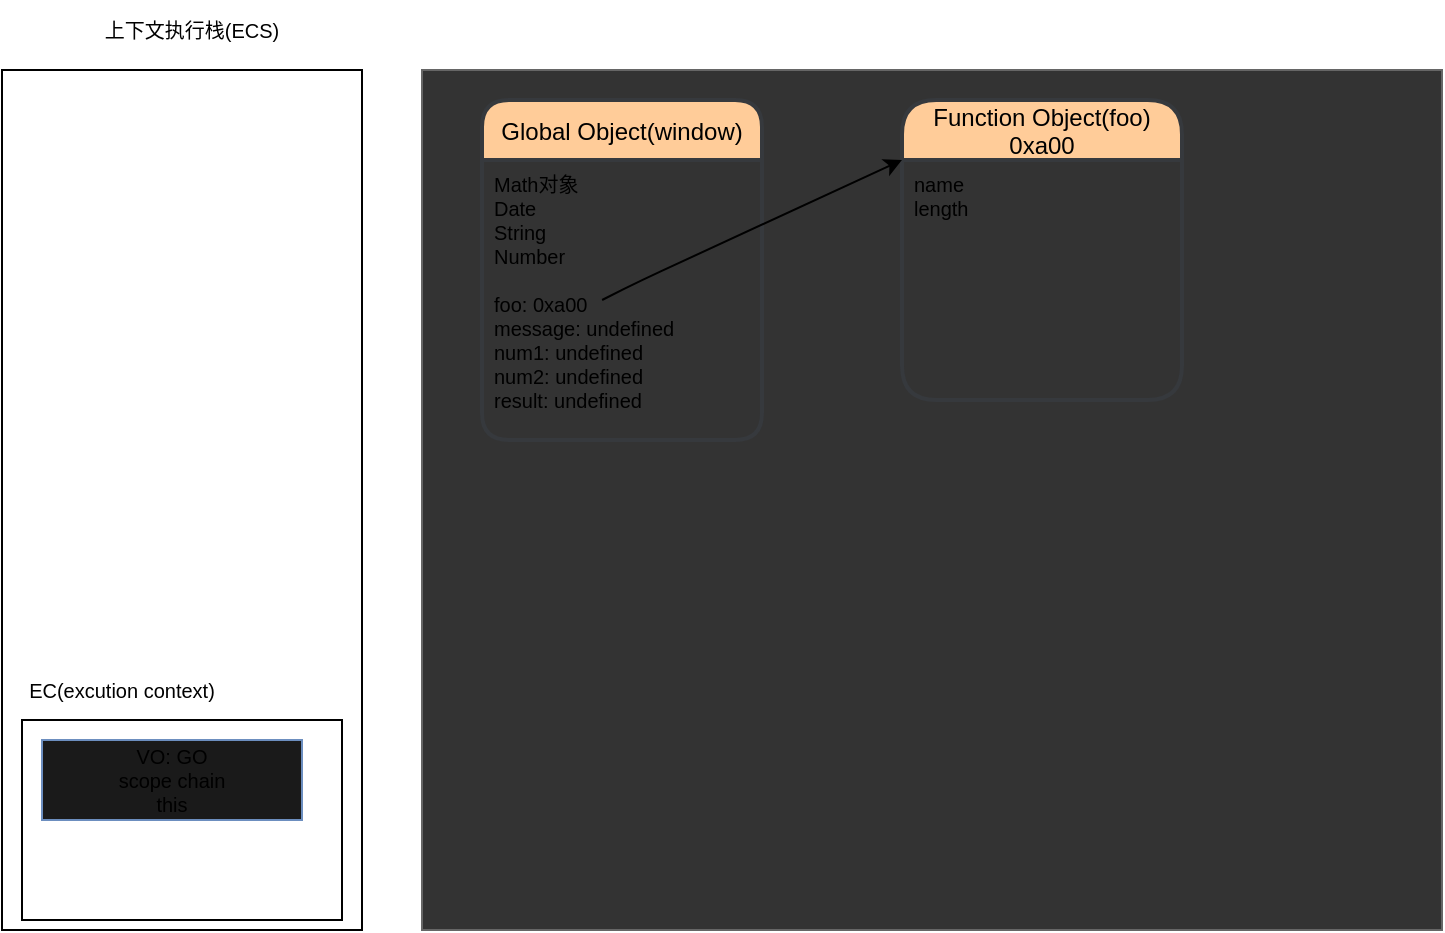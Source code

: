 <mxfile>
    <diagram id="uLGjIXd_daF9JAu25Qmv" name="执行前">
        <mxGraphModel dx="803" dy="614" grid="1" gridSize="10" guides="1" tooltips="1" connect="1" arrows="1" fold="1" page="1" pageScale="1" pageWidth="827" pageHeight="1169" math="0" shadow="0">
            <root>
                <mxCell id="0"/>
                <mxCell id="1" parent="0"/>
                <mxCell id="2" value="" style="rounded=0;whiteSpace=wrap;html=1;" parent="1" vertex="1">
                    <mxGeometry x="40" y="155" width="180" height="430" as="geometry"/>
                </mxCell>
                <mxCell id="3" value="" style="rounded=0;whiteSpace=wrap;html=1;fillColor=#333333;strokeColor=#666666;fontColor=#333333;" parent="1" vertex="1">
                    <mxGeometry x="250" y="155" width="510" height="430" as="geometry"/>
                </mxCell>
                <mxCell id="14" value="Global Object(window)" style="swimlane;childLayout=stackLayout;horizontal=1;startSize=30;horizontalStack=0;rounded=1;fontSize=12;fontStyle=0;strokeWidth=2;resizeParent=0;resizeLast=1;shadow=0;dashed=0;align=center;fillColor=#ffcc99;strokeColor=#36393d;" parent="1" vertex="1">
                    <mxGeometry x="280" y="170" width="140" height="170" as="geometry"/>
                </mxCell>
                <mxCell id="15" value="Math对象&#10;Date&#10;String&#10;Number&#10;&#10;foo: 0xa00&#10;message: undefined&#10;num1: undefined&#10;num2: undefined&#10;result: undefined" style="align=left;strokeColor=none;fillColor=none;spacingLeft=4;fontSize=10;verticalAlign=top;resizable=0;rotatable=0;part=1;" parent="14" vertex="1">
                    <mxGeometry y="30" width="140" height="140" as="geometry"/>
                </mxCell>
                <mxCell id="16" value="上下文执行栈(ECS)" style="text;html=1;strokeColor=none;fillColor=none;align=center;verticalAlign=middle;whiteSpace=wrap;rounded=0;fontSize=10;" parent="1" vertex="1">
                    <mxGeometry x="90" y="120" width="90" height="30" as="geometry"/>
                </mxCell>
                <mxCell id="17" value="" style="rounded=0;whiteSpace=wrap;html=1;fontSize=10;" parent="1" vertex="1">
                    <mxGeometry x="50" y="480" width="160" height="100" as="geometry"/>
                </mxCell>
                <mxCell id="18" value="EC(excution context)" style="text;html=1;strokeColor=none;fillColor=none;align=center;verticalAlign=middle;whiteSpace=wrap;rounded=0;fontSize=10;" parent="1" vertex="1">
                    <mxGeometry x="50" y="450" width="100" height="30" as="geometry"/>
                </mxCell>
                <mxCell id="19" value="Function Object(foo)&#10;0xa00" style="swimlane;childLayout=stackLayout;horizontal=1;startSize=30;horizontalStack=0;rounded=1;fontSize=12;fontStyle=0;strokeWidth=2;resizeParent=0;resizeLast=1;shadow=0;dashed=0;align=center;fillColor=#ffcc99;strokeColor=#36393d;arcSize=19;" parent="1" vertex="1">
                    <mxGeometry x="490" y="170" width="140" height="150" as="geometry"/>
                </mxCell>
                <mxCell id="20" value="name&#10;length" style="align=left;strokeColor=none;fillColor=none;spacingLeft=4;fontSize=10;verticalAlign=top;resizable=0;rotatable=0;part=1;" parent="19" vertex="1">
                    <mxGeometry y="30" width="140" height="120" as="geometry"/>
                </mxCell>
                <mxCell id="22" value="VO: GO&lt;br&gt;scope chain&lt;br&gt;this" style="rounded=0;whiteSpace=wrap;html=1;fontSize=10;fillColor=#1A1A1A;strokeColor=#6c8ebf;" parent="1" vertex="1">
                    <mxGeometry x="60" y="490" width="130" height="40" as="geometry"/>
                </mxCell>
                <mxCell id="21" value="" style="endArrow=classic;html=1;fontSize=10;entryX=0;entryY=0;entryDx=0;entryDy=0;exitX=0.429;exitY=0.5;exitDx=0;exitDy=0;exitPerimeter=0;" parent="1" source="15" target="20" edge="1">
                    <mxGeometry width="50" height="50" relative="1" as="geometry">
                        <mxPoint x="330" y="320" as="sourcePoint"/>
                        <mxPoint x="380" y="280" as="targetPoint"/>
                        <Array as="points">
                            <mxPoint x="360" y="260"/>
                        </Array>
                    </mxGeometry>
                </mxCell>
            </root>
        </mxGraphModel>
    </diagram>
    <diagram name="开始执行代码" id="vZLwUPT7dp6nYE_m62_J">
        <mxGraphModel dx="803" dy="614" grid="1" gridSize="10" guides="1" tooltips="1" connect="1" arrows="1" fold="1" page="1" pageScale="1" pageWidth="827" pageHeight="1169" math="0" shadow="0">
            <root>
                <mxCell id="XxNeRo8qAN6Skskvx6Yg-0"/>
                <mxCell id="XxNeRo8qAN6Skskvx6Yg-1" parent="XxNeRo8qAN6Skskvx6Yg-0"/>
                <mxCell id="XxNeRo8qAN6Skskvx6Yg-2" value="" style="rounded=0;whiteSpace=wrap;html=1;" parent="XxNeRo8qAN6Skskvx6Yg-1" vertex="1">
                    <mxGeometry x="40" y="155" width="180" height="430" as="geometry"/>
                </mxCell>
                <mxCell id="XxNeRo8qAN6Skskvx6Yg-3" value="" style="rounded=0;whiteSpace=wrap;html=1;fillColor=#333333;strokeColor=#666666;fontColor=#333333;" parent="XxNeRo8qAN6Skskvx6Yg-1" vertex="1">
                    <mxGeometry x="250" y="155" width="510" height="430" as="geometry"/>
                </mxCell>
                <mxCell id="XxNeRo8qAN6Skskvx6Yg-4" value="Global Object(window)" style="swimlane;childLayout=stackLayout;horizontal=1;startSize=30;horizontalStack=0;rounded=1;fontSize=12;fontStyle=0;strokeWidth=2;resizeParent=0;resizeLast=1;shadow=0;dashed=0;align=center;fillColor=#ffcc99;strokeColor=#36393d;" parent="XxNeRo8qAN6Skskvx6Yg-1" vertex="1">
                    <mxGeometry x="280" y="170" width="140" height="170" as="geometry"/>
                </mxCell>
                <mxCell id="XxNeRo8qAN6Skskvx6Yg-5" value="Math对象&#10;Date&#10;String&#10;Number&#10;&#10;foo: 0xa00&#10;message: &quot;Global Message&quot;&#10;num1: 10&#10;num2: 20&#10;result: 30&#10;" style="align=left;strokeColor=none;fillColor=none;spacingLeft=4;fontSize=10;verticalAlign=top;resizable=0;rotatable=0;part=1;" parent="XxNeRo8qAN6Skskvx6Yg-4" vertex="1">
                    <mxGeometry y="30" width="140" height="140" as="geometry"/>
                </mxCell>
                <mxCell id="XxNeRo8qAN6Skskvx6Yg-6" value="" style="endArrow=classic;html=1;fontSize=10;entryX=0;entryY=0;entryDx=0;entryDy=0;" parent="XxNeRo8qAN6Skskvx6Yg-4" target="XxNeRo8qAN6Skskvx6Yg-11" edge="1">
                    <mxGeometry width="50" height="50" relative="1" as="geometry">
                        <mxPoint x="50" y="150" as="sourcePoint"/>
                        <mxPoint x="100" y="110" as="targetPoint"/>
                    </mxGeometry>
                </mxCell>
                <mxCell id="XxNeRo8qAN6Skskvx6Yg-7" value="上下文执行栈(ECS)" style="text;html=1;strokeColor=none;fillColor=none;align=center;verticalAlign=middle;whiteSpace=wrap;rounded=0;fontSize=10;" parent="XxNeRo8qAN6Skskvx6Yg-1" vertex="1">
                    <mxGeometry x="90" y="120" width="90" height="30" as="geometry"/>
                </mxCell>
                <mxCell id="XxNeRo8qAN6Skskvx6Yg-8" value="" style="rounded=0;whiteSpace=wrap;html=1;fontSize=10;" parent="XxNeRo8qAN6Skskvx6Yg-1" vertex="1">
                    <mxGeometry x="50" y="480" width="160" height="100" as="geometry"/>
                </mxCell>
                <mxCell id="XxNeRo8qAN6Skskvx6Yg-9" value="EC(excution context)" style="text;html=1;strokeColor=none;fillColor=none;align=center;verticalAlign=middle;whiteSpace=wrap;rounded=0;fontSize=10;" parent="XxNeRo8qAN6Skskvx6Yg-1" vertex="1">
                    <mxGeometry x="50" y="450" width="100" height="30" as="geometry"/>
                </mxCell>
                <mxCell id="XxNeRo8qAN6Skskvx6Yg-10" value="Function Object(foo)&#10;0xa00" style="swimlane;childLayout=stackLayout;horizontal=1;startSize=30;horizontalStack=0;rounded=1;fontSize=12;fontStyle=0;strokeWidth=2;resizeParent=0;resizeLast=1;shadow=0;dashed=0;align=center;fillColor=#ffcc99;strokeColor=#36393d;arcSize=19;" parent="XxNeRo8qAN6Skskvx6Yg-1" vertex="1">
                    <mxGeometry x="490" y="170" width="140" height="150" as="geometry"/>
                </mxCell>
                <mxCell id="XxNeRo8qAN6Skskvx6Yg-11" value="name&#10;length" style="align=left;strokeColor=none;fillColor=none;spacingLeft=4;fontSize=10;verticalAlign=top;resizable=0;rotatable=0;part=1;" parent="XxNeRo8qAN6Skskvx6Yg-10" vertex="1">
                    <mxGeometry y="30" width="140" height="120" as="geometry"/>
                </mxCell>
                <mxCell id="XxNeRo8qAN6Skskvx6Yg-12" value="VO: GO&lt;br&gt;scope chain&lt;br&gt;this" style="rounded=0;whiteSpace=wrap;html=1;fontSize=10;fillColor=#1A1A1A;strokeColor=#6c8ebf;" parent="XxNeRo8qAN6Skskvx6Yg-1" vertex="1">
                    <mxGeometry x="60" y="490" width="130" height="40" as="geometry"/>
                </mxCell>
                <mxCell id="UXXB4K17Ut9rCyIdDynn-0" value="" style="endArrow=classic;html=1;entryX=0.005;entryY=0.071;entryDx=0;entryDy=0;entryPerimeter=0;" parent="XxNeRo8qAN6Skskvx6Yg-1" target="XxNeRo8qAN6Skskvx6Yg-4" edge="1">
                    <mxGeometry width="50" height="50" relative="1" as="geometry">
                        <mxPoint x="140" y="500" as="sourcePoint"/>
                        <mxPoint x="270" y="200" as="targetPoint"/>
                        <Array as="points">
                            <mxPoint x="140" y="500"/>
                        </Array>
                    </mxGeometry>
                </mxCell>
            </root>
        </mxGraphModel>
    </diagram>
</mxfile>